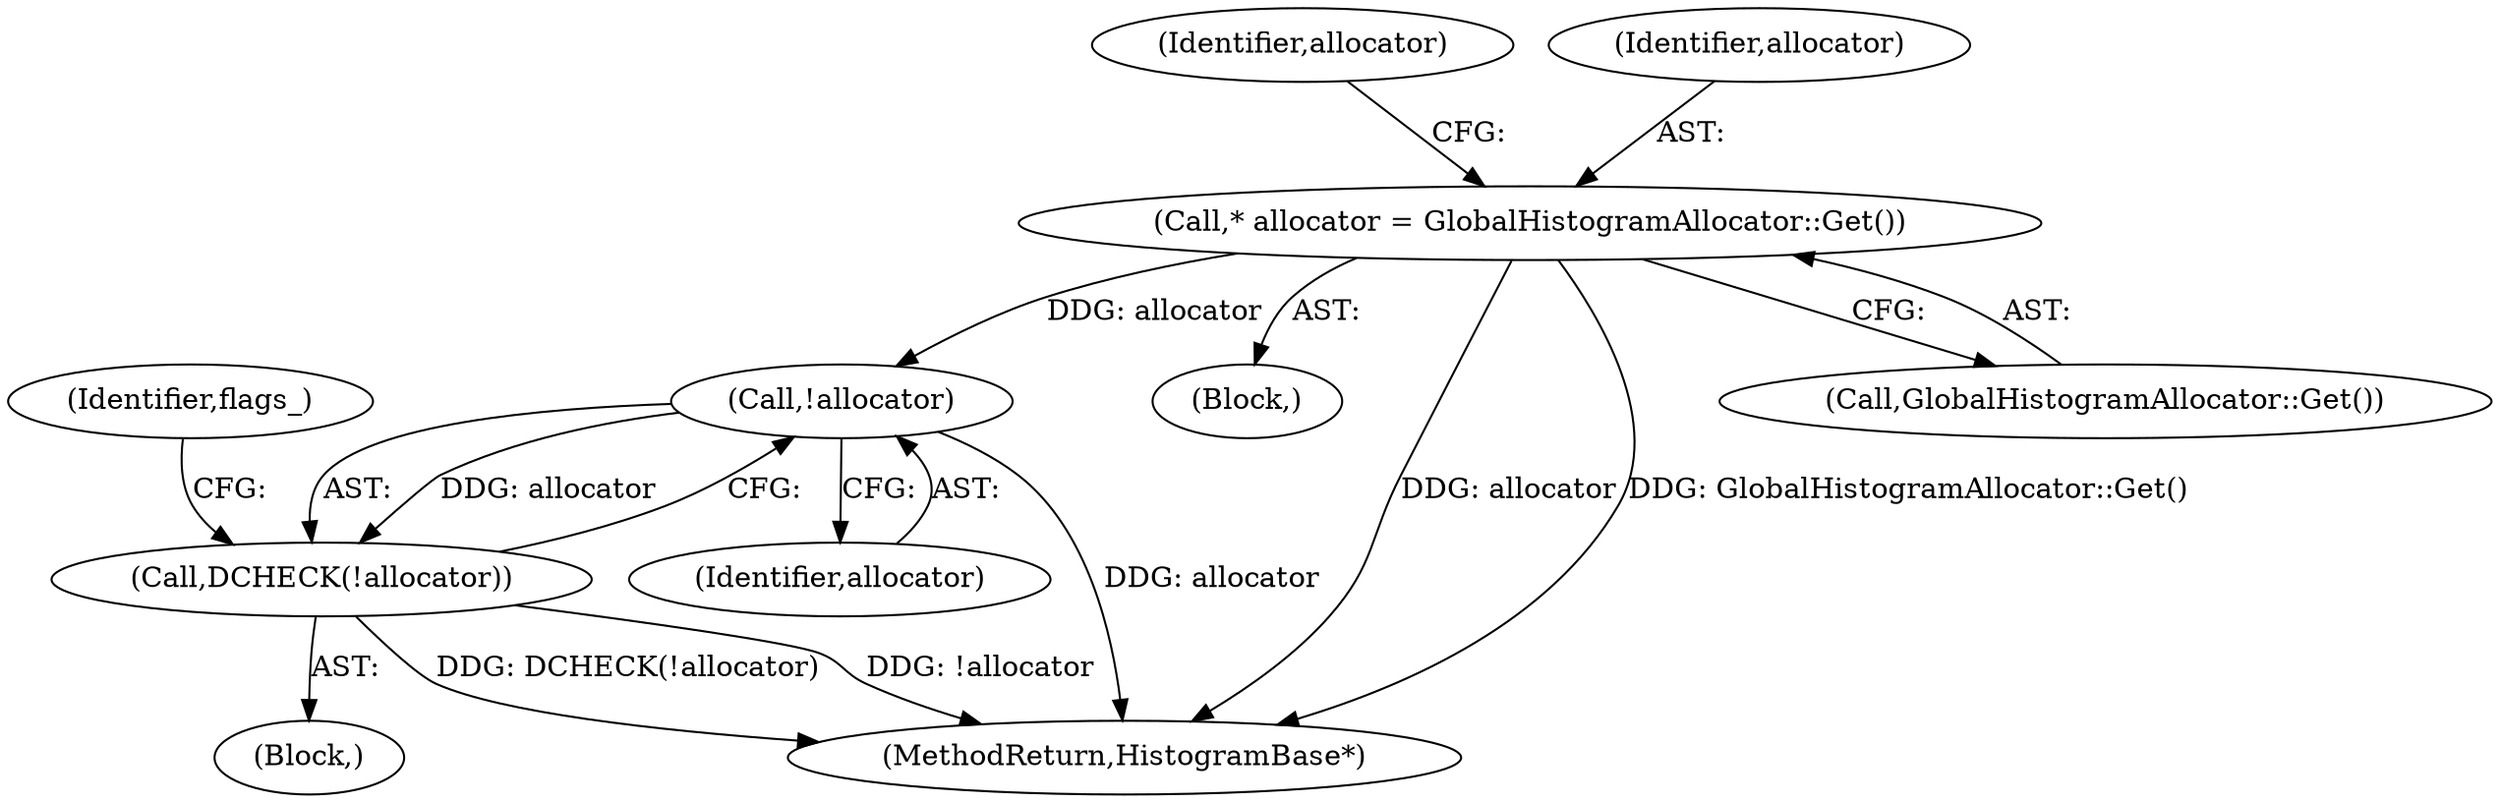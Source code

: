 digraph "0_Chrome_03c2e97746a2c471ae136b0c669f8d0c033fe168@API" {
"1000148" [label="(Call,* allocator = GlobalHistogramAllocator::Get())"];
"1000173" [label="(Call,!allocator)"];
"1000172" [label="(Call,DCHECK(!allocator))"];
"1000174" [label="(Identifier,allocator)"];
"1000173" [label="(Call,!allocator)"];
"1000112" [label="(Block,)"];
"1000168" [label="(Block,)"];
"1000240" [label="(MethodReturn,HistogramBase*)"];
"1000152" [label="(Identifier,allocator)"];
"1000149" [label="(Identifier,allocator)"];
"1000148" [label="(Call,* allocator = GlobalHistogramAllocator::Get())"];
"1000172" [label="(Call,DCHECK(!allocator))"];
"1000176" [label="(Identifier,flags_)"];
"1000150" [label="(Call,GlobalHistogramAllocator::Get())"];
"1000148" -> "1000112"  [label="AST: "];
"1000148" -> "1000150"  [label="CFG: "];
"1000149" -> "1000148"  [label="AST: "];
"1000150" -> "1000148"  [label="AST: "];
"1000152" -> "1000148"  [label="CFG: "];
"1000148" -> "1000240"  [label="DDG: allocator"];
"1000148" -> "1000240"  [label="DDG: GlobalHistogramAllocator::Get()"];
"1000148" -> "1000173"  [label="DDG: allocator"];
"1000173" -> "1000172"  [label="AST: "];
"1000173" -> "1000174"  [label="CFG: "];
"1000174" -> "1000173"  [label="AST: "];
"1000172" -> "1000173"  [label="CFG: "];
"1000173" -> "1000240"  [label="DDG: allocator"];
"1000173" -> "1000172"  [label="DDG: allocator"];
"1000172" -> "1000168"  [label="AST: "];
"1000176" -> "1000172"  [label="CFG: "];
"1000172" -> "1000240"  [label="DDG: DCHECK(!allocator)"];
"1000172" -> "1000240"  [label="DDG: !allocator"];
}
